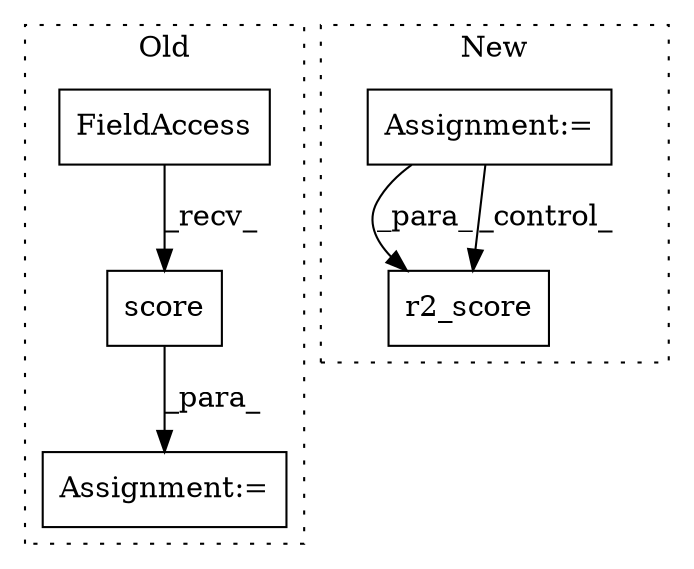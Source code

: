 digraph G {
subgraph cluster0 {
1 [label="score" a="32" s="3584,3622" l="6,1" shape="box"];
3 [label="FieldAccess" a="22" s="3573" l="10" shape="box"];
5 [label="Assignment:=" a="7" s="3572" l="1" shape="box"];
label = "Old";
style="dotted";
}
subgraph cluster1 {
2 [label="r2_score" a="32" s="4004,4024" l="9,1" shape="box"];
4 [label="Assignment:=" a="7" s="3554" l="1" shape="box"];
label = "New";
style="dotted";
}
1 -> 5 [label="_para_"];
3 -> 1 [label="_recv_"];
4 -> 2 [label="_para_"];
4 -> 2 [label="_control_"];
}